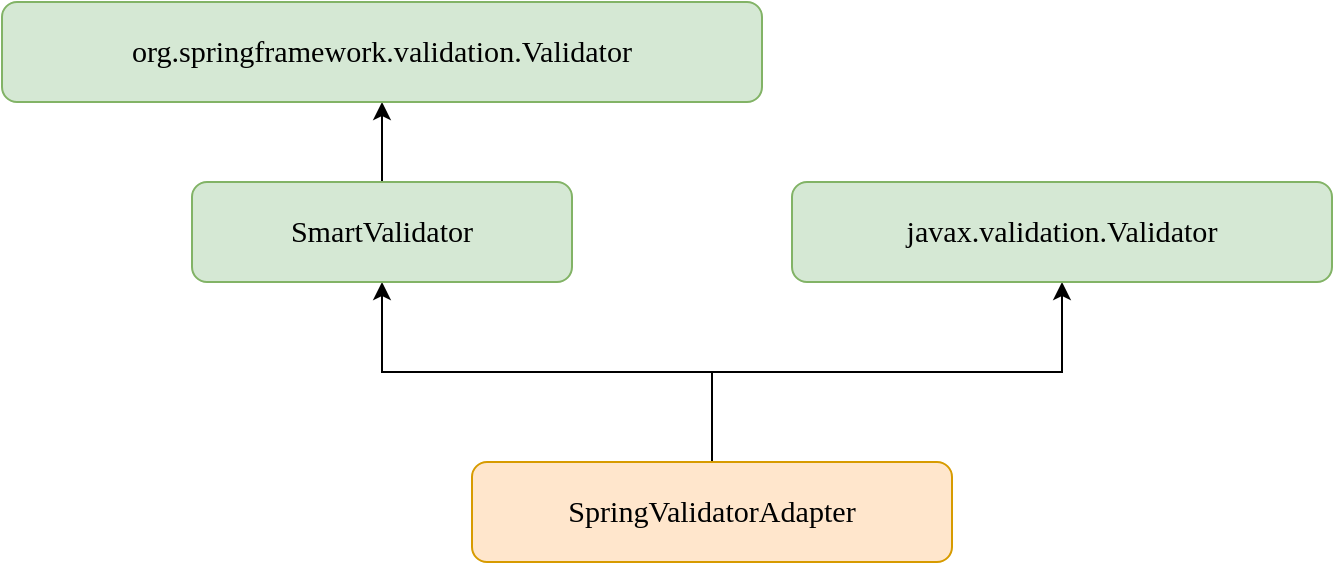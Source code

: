 <mxfile version="13.1.1" type="google"><diagram id="p90za9B-pp_jYCu39PLt" name="第 1 页"><mxGraphModel dx="1426" dy="791" grid="1" gridSize="10" guides="1" tooltips="1" connect="1" arrows="1" fold="1" page="1" pageScale="1" pageWidth="827" pageHeight="1169" math="0" shadow="0"><root><mxCell id="0"/><mxCell id="1" parent="0"/><mxCell id="vgsDF5PsqKO19s7BlA4J-5" style="edgeStyle=orthogonalEdgeStyle;rounded=0;orthogonalLoop=1;jettySize=auto;html=1;exitX=0.5;exitY=0;exitDx=0;exitDy=0;entryX=0.5;entryY=1;entryDx=0;entryDy=0;" edge="1" parent="1" source="vgsDF5PsqKO19s7BlA4J-1" target="vgsDF5PsqKO19s7BlA4J-2"><mxGeometry relative="1" as="geometry"/></mxCell><mxCell id="vgsDF5PsqKO19s7BlA4J-6" style="edgeStyle=orthogonalEdgeStyle;rounded=0;orthogonalLoop=1;jettySize=auto;html=1;exitX=0.5;exitY=0;exitDx=0;exitDy=0;entryX=0.5;entryY=1;entryDx=0;entryDy=0;" edge="1" parent="1" source="vgsDF5PsqKO19s7BlA4J-1" target="vgsDF5PsqKO19s7BlA4J-4"><mxGeometry relative="1" as="geometry"/></mxCell><mxCell id="vgsDF5PsqKO19s7BlA4J-1" value="&lt;pre style=&quot;font-family: &amp;#34;menlo&amp;#34; ; font-size: 11.3pt&quot;&gt;SpringValidatorAdapter&lt;/pre&gt;" style="rounded=1;whiteSpace=wrap;html=1;fillColor=#ffe6cc;strokeColor=#d79b00;" vertex="1" parent="1"><mxGeometry x="380" y="430" width="240" height="50" as="geometry"/></mxCell><mxCell id="vgsDF5PsqKO19s7BlA4J-7" style="edgeStyle=orthogonalEdgeStyle;rounded=0;orthogonalLoop=1;jettySize=auto;html=1;exitX=0.5;exitY=0;exitDx=0;exitDy=0;entryX=0.5;entryY=1;entryDx=0;entryDy=0;" edge="1" parent="1" source="vgsDF5PsqKO19s7BlA4J-2" target="vgsDF5PsqKO19s7BlA4J-3"><mxGeometry relative="1" as="geometry"/></mxCell><mxCell id="vgsDF5PsqKO19s7BlA4J-2" value="&lt;pre style=&quot;font-family: &amp;#34;menlo&amp;#34; ; font-size: 11.3pt&quot;&gt;SmartValidator&lt;/pre&gt;" style="rounded=1;whiteSpace=wrap;html=1;fillColor=#d5e8d4;strokeColor=#82b366;" vertex="1" parent="1"><mxGeometry x="240" y="290" width="190" height="50" as="geometry"/></mxCell><mxCell id="vgsDF5PsqKO19s7BlA4J-3" value="&lt;pre style=&quot;font-family: &amp;#34;menlo&amp;#34; ; font-size: 11.3pt&quot;&gt;org.springframework.validation.Validator&lt;/pre&gt;" style="rounded=1;whiteSpace=wrap;html=1;fillColor=#d5e8d4;strokeColor=#82b366;" vertex="1" parent="1"><mxGeometry x="145" y="200" width="380" height="50" as="geometry"/></mxCell><mxCell id="vgsDF5PsqKO19s7BlA4J-4" value="&lt;pre style=&quot;font-family: &amp;#34;menlo&amp;#34; ; font-size: 11.3pt&quot;&gt;javax.validation.Validator&lt;/pre&gt;" style="rounded=1;whiteSpace=wrap;html=1;fillColor=#d5e8d4;strokeColor=#82b366;" vertex="1" parent="1"><mxGeometry x="540" y="290" width="270" height="50" as="geometry"/></mxCell></root></mxGraphModel></diagram></mxfile>